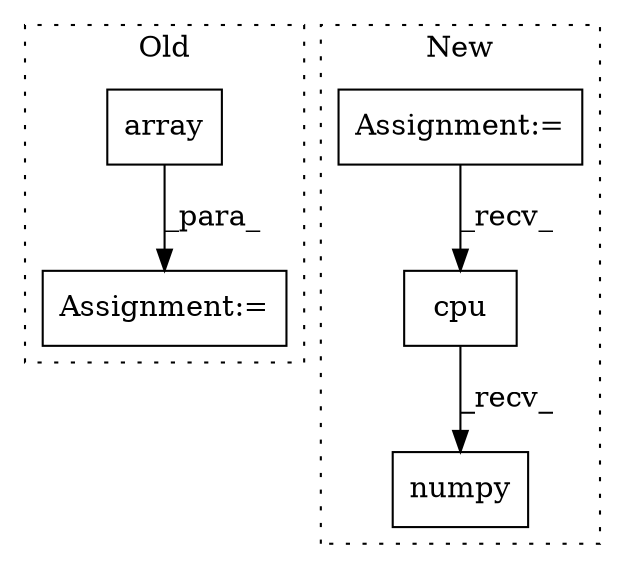 digraph G {
subgraph cluster0 {
1 [label="array" a="32" s="1356,1409" l="6,1" shape="box"];
5 [label="Assignment:=" a="7" s="1349" l="1" shape="box"];
label = "Old";
style="dotted";
}
subgraph cluster1 {
2 [label="numpy" a="32" s="2241" l="7" shape="box"];
3 [label="cpu" a="32" s="2235" l="5" shape="box"];
4 [label="Assignment:=" a="7" s="2051" l="1" shape="box"];
label = "New";
style="dotted";
}
1 -> 5 [label="_para_"];
3 -> 2 [label="_recv_"];
4 -> 3 [label="_recv_"];
}